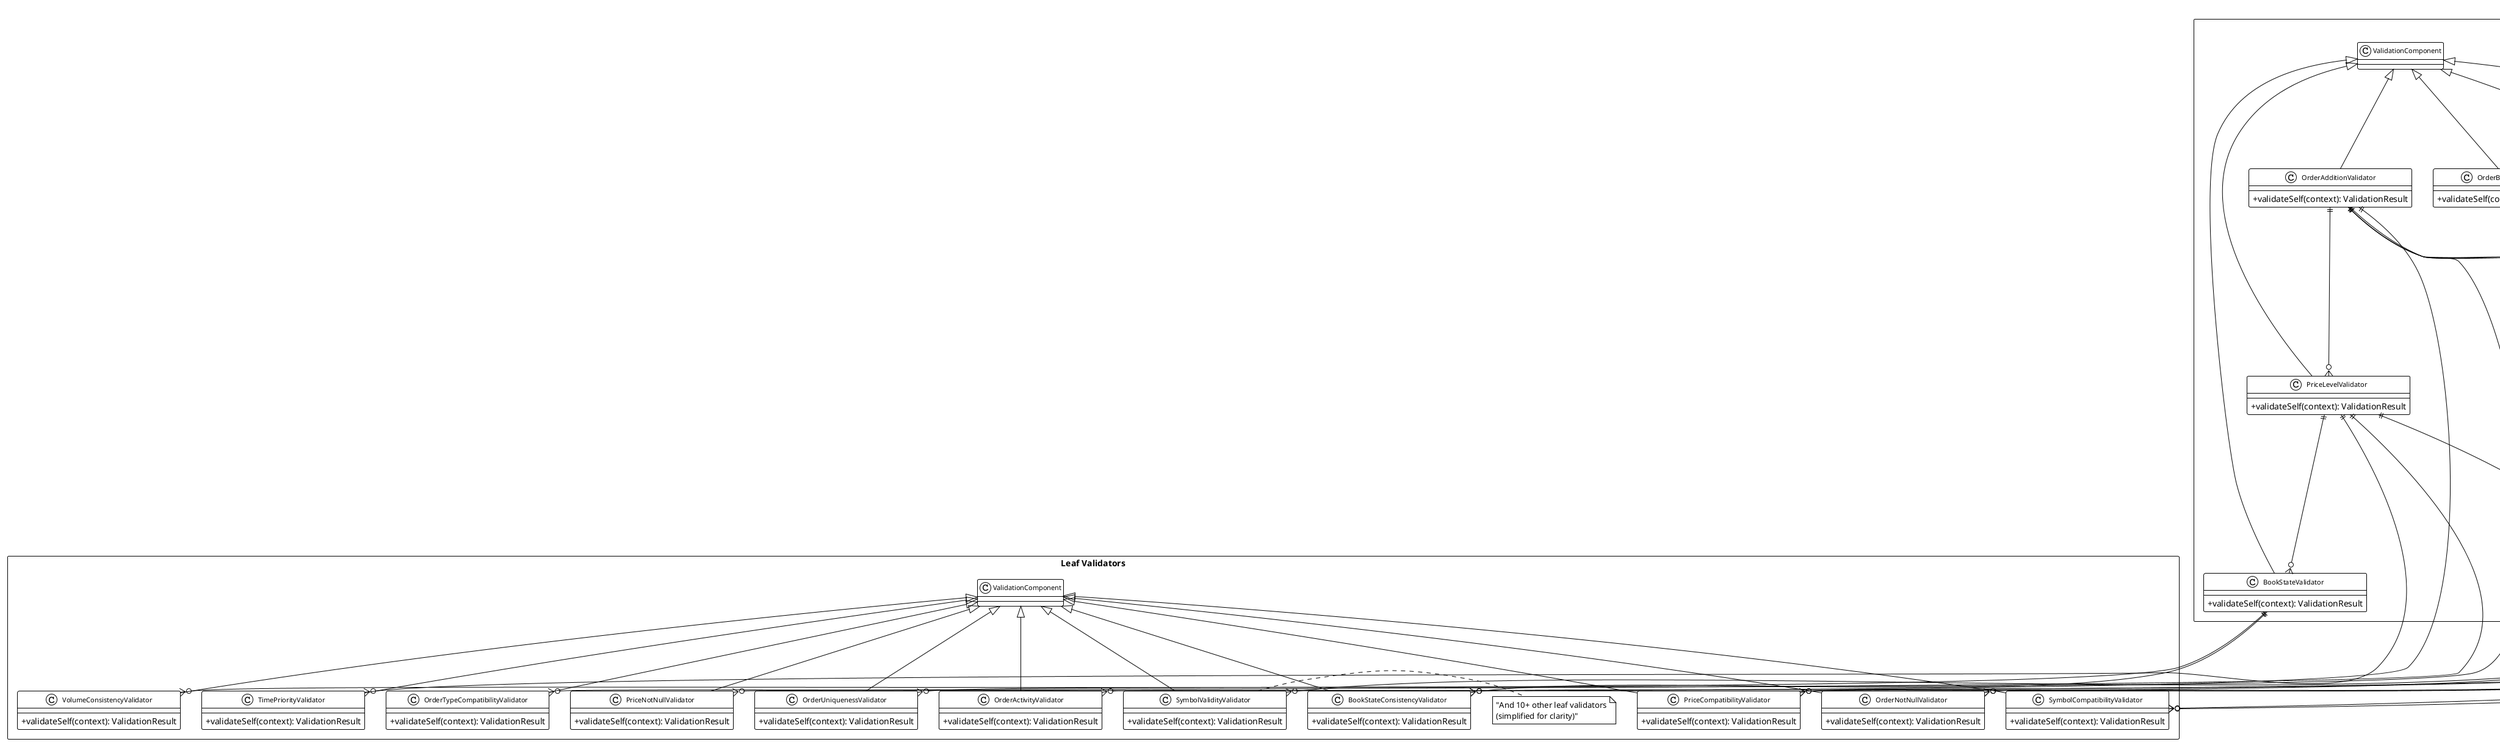@startuml ValidationSystem
!theme plain
skinparam backgroundColor white
skinparam classAttributeIconSize 0
skinparam classFontSize 11
skinparam packageStyle rectangle

package "Core Validation Framework" {
  abstract class ValidationComponent {
    # children: List<ValidationComponent>
    # validatorName: String
    __
    + abstract validateSelf(context): ValidationResult
    + accept(visitor): void
    + addChild(child): ValidationComponent
    + getChildren(): List<ValidationComponent>
    + isLeaf(): boolean
    + isComposite(): boolean
  }

  interface ValidationVisitor {
    + visit(component): void
    + getContext(): ValidationContext
    + shouldContinue(): boolean
  }

  class ValidationContext {
    - contextData: Map<String, Object>
    - mode: ValidationMode
    - currentOrderBook: OrderBook
    - proposedOrder: IOrder
    - targetSymbol: Symbol
    - currentPhase: ValidationPhase
    - failFast: boolean
    __
    + withOrderBook(book): ValidationContext
    + withOrder(order): ValidationContext
    + withSymbol(symbol): ValidationContext
    + withPhase(phase): ValidationContext
    + putData(key, value): ValidationContext
    + getData(key, type): Optional<T>
  }

  class ValidationResult {
    - valid: boolean
    - errors: List<ValidationError>
    - validatorName: String
    - timestamp: LocalDateTime
    - phase: ValidationPhase
    __
    + success(name, phase): ValidationResult
    + failure(name, phase, errors): ValidationResult
    + combine(other): ValidationResult
    + isValid(): boolean
    + getErrors(): List<ValidationError>
  }

  class ValidationError {
    - errorCode: String
    - message: String
    - validatorName: String
    - phase: ValidationPhase
    - timestamp: LocalDateTime
    - contextData: Object
    __
    + getErrorCode(): String
    + getMessage(): String
  }

  enum ValidationMode {
    STRICT
    NORMAL
    FAST
    TESTING
  }

  enum ValidationPhase {
    INITIALIZATION
    INDIVIDUAL_VALIDATION
    RELATIONAL_VALIDATION
    CASCADING_VALIDATION
    FINAL_CONSISTENCY
    COMPLETED
  }
}

package "Composite Validators" {
  class OrderBookValidator extends ValidationComponent {
    + validateSelf(context): ValidationResult
  }

  class OrderAdditionValidator extends ValidationComponent {
    + validateSelf(context): ValidationResult
  }

  class OrderMatchValidator extends ValidationComponent {
    + validateSelf(context): ValidationResult
  }

  class PriceLevelValidator extends ValidationComponent {
    + validateSelf(context): ValidationResult
  }

  class BookStateValidator extends ValidationComponent {
    + validateSelf(context): ValidationResult
  }

  class OrderBookManagerValidator extends ValidationComponent {
    + validateSelf(context): ValidationResult
  }
}

package "Leaf Validators" {
  class SymbolValidityValidator extends ValidationComponent {
    + validateSelf(context): ValidationResult
  }

  class OrderNotNullValidator extends ValidationComponent {
    + validateSelf(context): ValidationResult
  }

  class OrderActivityValidator extends ValidationComponent {
    + validateSelf(context): ValidationResult
  }

  class SymbolCompatibilityValidator extends ValidationComponent {
    + validateSelf(context): ValidationResult
  }

  class OrderUniquenessValidator extends ValidationComponent {
    + validateSelf(context): ValidationResult
  }

  class OrderTypeCompatibilityValidator extends ValidationComponent {
    + validateSelf(context): ValidationResult
  }

  class PriceNotNullValidator extends ValidationComponent {
    + validateSelf(context): ValidationResult
  }

  class PriceCompatibilityValidator extends ValidationComponent {
    + validateSelf(context): ValidationResult
  }

  class VolumeConsistencyValidator extends ValidationComponent {
    + validateSelf(context): ValidationResult
  }

  class TimePriorityValidator extends ValidationComponent {
    + validateSelf(context): ValidationResult
  }

  class BookStateConsistencyValidator extends ValidationComponent {
    + validateSelf(context): ValidationResult
  }

  note right of SymbolValidityValidator : "And 10+ other leaf validators\n(simplified for clarity)"
}

package "Visitors" {
  class ValidationExecutionVisitor implements ValidationVisitor {
    - context: ValidationContext
    - results: List<ValidationResult>
    - continueTraversal: boolean
    __
    + visit(component): void
    + getAggregatedResult(): ValidationResult
    + hasErrors(): boolean
    + getAllErrors(): List<ValidationError>
  }

  class ErrorCollectionVisitor implements ValidationVisitor {
    - errorsByValidator: Map<String, List<ValidationError>>
    - errorsByPhase: Map<ValidationPhase, List<ValidationError>>
    __
    + visit(component): void
    + getAllErrors(): List<ValidationError>
    + getErrorsByValidator(): Map<String, List<ValidationError>>
  }
}

package "Factories" {
  class OrderBookFactory {
    + {static} createOrderBook(symbol): OrderBook
    + {static} createOrderBook(symbol, mode): OrderBook
  }

  class OrderMatchFactory {
    + {static} createOrderMatch(buyOrder, sellOrder): OrderMatch
  }

  class OrderBookCreationException extends RuntimeException {
    - validationErrors: List<ValidationError>
    + getValidationErrors(): List<ValidationError>
  }

  class OrderMatchCreationException extends RuntimeException {
    - validationErrors: List<ValidationError>
    + getValidationErrors(): List<ValidationError>
  }
}

' Relationships
ValidationComponent ||--o{ ValidationComponent : children
ValidationComponent --> ValidationResult : creates
ValidationResult *-- ValidationError : contains
ValidationContext --> ValidationMode : uses
ValidationContext --> ValidationPhase : uses

' Composite Structure
OrderBookValidator ||--o{ SymbolValidityValidator
OrderBookValidator ||--o{ BookStateConsistencyValidator

OrderAdditionValidator ||--o{ OrderNotNullValidator
OrderAdditionValidator ||--o{ OrderActivityValidator
OrderAdditionValidator ||--o{ SymbolCompatibilityValidator
OrderAdditionValidator ||--o{ OrderUniquenessValidator
OrderAdditionValidator ||--o{ OrderTypeCompatibilityValidator
OrderAdditionValidator ||--o{ PriceLevelValidator

PriceLevelValidator ||--o{ PriceNotNullValidator
PriceLevelValidator ||--o{ PriceCompatibilityValidator
PriceLevelValidator ||--o{ TimePriorityValidator
PriceLevelValidator ||--o{ BookStateValidator

BookStateValidator ||--o{ VolumeConsistencyValidator
BookStateValidator ||--o{ BookStateConsistencyValidator

OrderMatchValidator ||--o{ OrderNotNullValidator
OrderMatchValidator ||--o{ SymbolCompatibilityValidator
OrderMatchValidator ||--o{ PriceCompatibilityValidator

' Visitor Pattern
ValidationComponent ..> ValidationVisitor : accepts
ValidationExecutionVisitor --> ValidationContext : uses
ErrorCollectionVisitor --> ValidationContext : uses

' Factory Usage
OrderBookFactory --> OrderBookValidator : uses
OrderBookFactory --> ValidationExecutionVisitor : uses
OrderBookFactory --> ValidationContext : creates
OrderBookFactory ..> OrderBookCreationException : throws

OrderMatchFactory --> OrderMatchValidator : uses
OrderMatchFactory --> ValidationExecutionVisitor : uses
OrderMatchFactory --> ValidationContext : creates
OrderMatchFactory ..> OrderMatchCreationException : throws

note top of ValidationComponent : "Abstract base class implementing\nComposite pattern for validators"
note top of ValidationVisitor : "Visitor interface for different\nvalidation execution strategies"
note top of ValidationContext : "Rich context object carrying\nvalidation state and data"

note as N1
**Key Design Patterns:**
• Composite: Hierarchical validation structure
• Visitor: Different execution strategies
• Factory: Validated object creation
• Strategy: Different validation modes
end note

@enduml